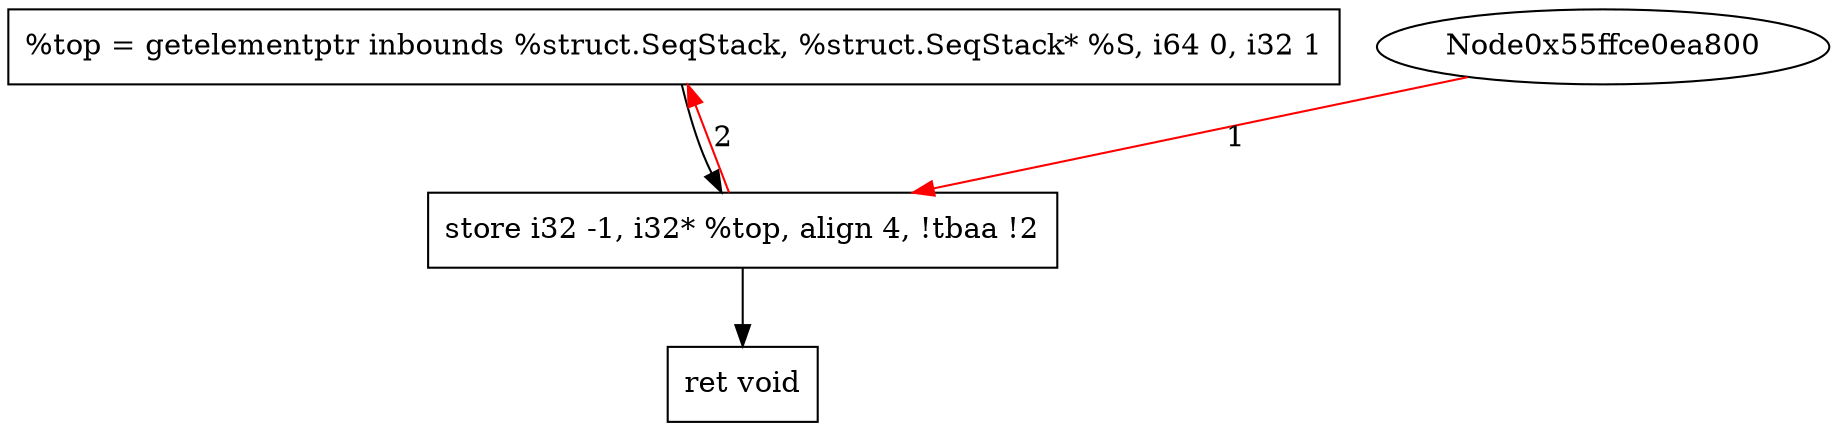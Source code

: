 digraph "CDFG for'Initial' function" {
	Node0x55ffce0ea7a8[shape=record, label="  %top = getelementptr inbounds %struct.SeqStack, %struct.SeqStack* %S, i64 0, i32 1"]
	Node0x55ffce0ea860[shape=record, label="  store i32 -1, i32* %top, align 4, !tbaa !2"]
	Node0x55ffce0eb760[shape=record, label="  ret void"]
	Node0x55ffce0ea7a8 -> Node0x55ffce0ea860
	Node0x55ffce0ea860 -> Node0x55ffce0eb760
edge [color=red]
	Node0x55ffce0ea800 -> Node0x55ffce0ea860[label="1"]
	Node0x55ffce0ea860 -> Node0x55ffce0ea7a8[label="2"]
}
